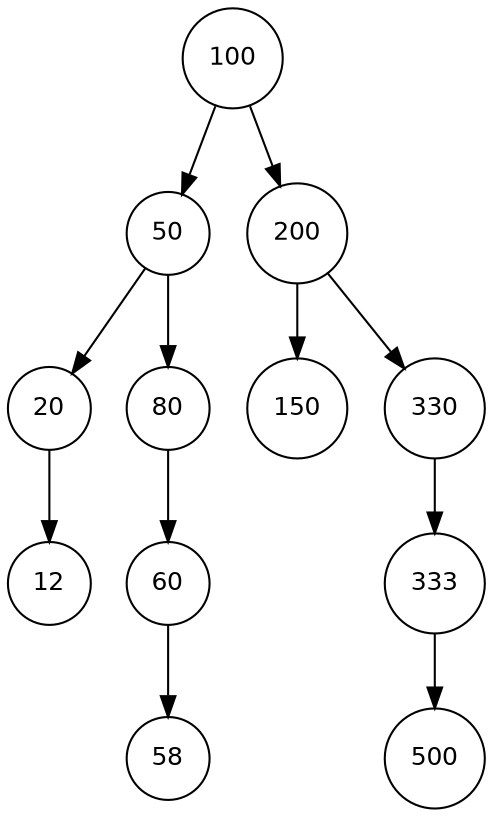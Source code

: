 digraph G {
  node [shape=circle, fontname="Helvetica", fontsize=12];
  edge [fontname="Helvetica", fontsize=10];
  A0x2a2892a0[label="100"]
  A0x2a2892a0 -> A0x2a2892c0
  A0x2a2892c0[label="50"]
  A0x2a2892c0 -> A0x2a289360
  A0x2a289360[label="20"]
  A0x2a289360 -> A0x2a2893e0
  A0x2a2893e0[label="12"]
  A0x2a2892c0 -> A0x2a289340
  A0x2a289340[label="80"]
  A0x2a289340 -> A0x2a289380
  A0x2a289380[label="60"]
  A0x2a289380 -> A0x2a289400
  A0x2a289400[label="58"]
  A0x2a2892a0 -> A0x2a2892e0
  A0x2a2892e0[label="200"]
  A0x2a2892e0 -> A0x2a289300
  A0x2a289300[label="150"]
  A0x2a2892e0 -> A0x2a289320
  A0x2a289320[label="330"]
  A0x2a289320 -> A0x2a2893a0
  A0x2a2893a0[label="333"]
  A0x2a2893a0 -> A0x2a2893c0
  A0x2a2893c0[label="500"]
}
